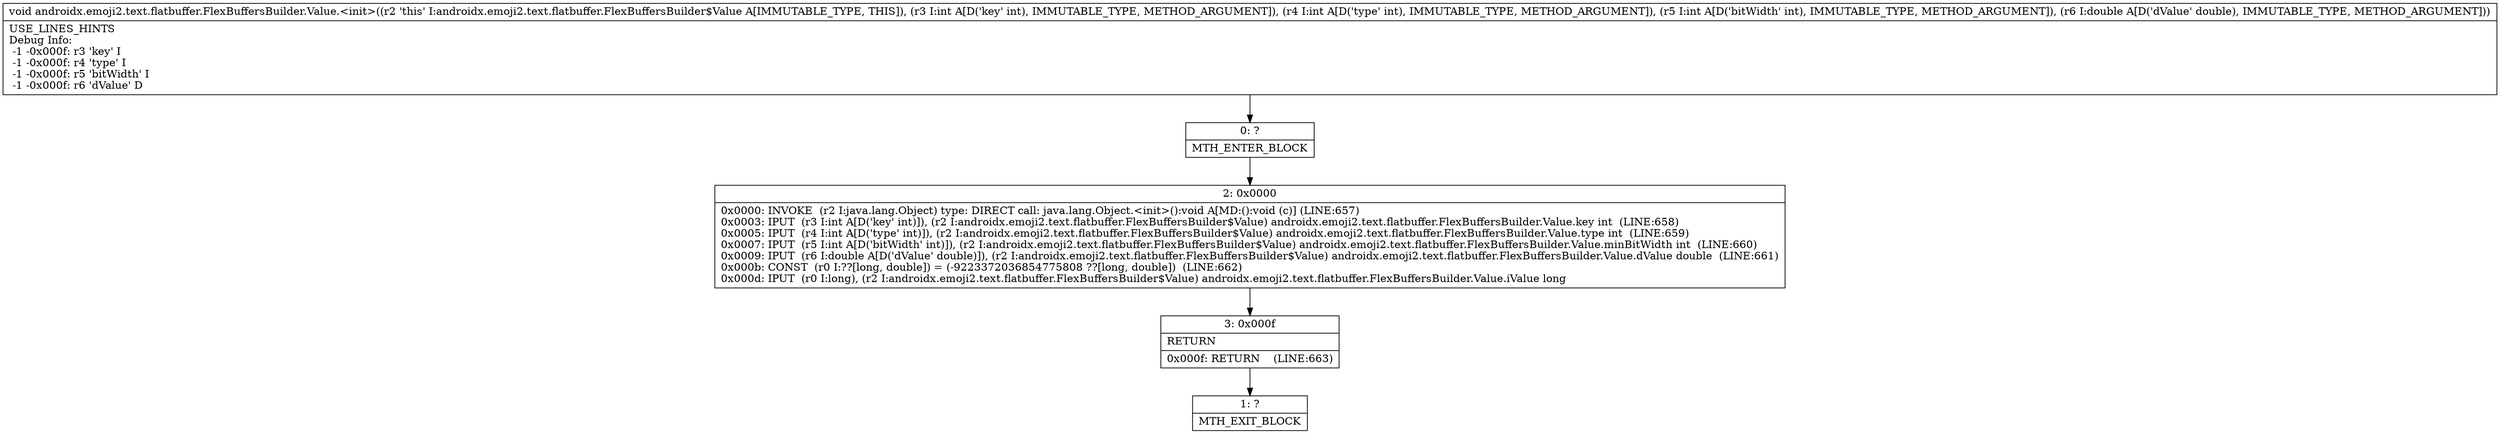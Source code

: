 digraph "CFG forandroidx.emoji2.text.flatbuffer.FlexBuffersBuilder.Value.\<init\>(IIID)V" {
Node_0 [shape=record,label="{0\:\ ?|MTH_ENTER_BLOCK\l}"];
Node_2 [shape=record,label="{2\:\ 0x0000|0x0000: INVOKE  (r2 I:java.lang.Object) type: DIRECT call: java.lang.Object.\<init\>():void A[MD:():void (c)] (LINE:657)\l0x0003: IPUT  (r3 I:int A[D('key' int)]), (r2 I:androidx.emoji2.text.flatbuffer.FlexBuffersBuilder$Value) androidx.emoji2.text.flatbuffer.FlexBuffersBuilder.Value.key int  (LINE:658)\l0x0005: IPUT  (r4 I:int A[D('type' int)]), (r2 I:androidx.emoji2.text.flatbuffer.FlexBuffersBuilder$Value) androidx.emoji2.text.flatbuffer.FlexBuffersBuilder.Value.type int  (LINE:659)\l0x0007: IPUT  (r5 I:int A[D('bitWidth' int)]), (r2 I:androidx.emoji2.text.flatbuffer.FlexBuffersBuilder$Value) androidx.emoji2.text.flatbuffer.FlexBuffersBuilder.Value.minBitWidth int  (LINE:660)\l0x0009: IPUT  (r6 I:double A[D('dValue' double)]), (r2 I:androidx.emoji2.text.flatbuffer.FlexBuffersBuilder$Value) androidx.emoji2.text.flatbuffer.FlexBuffersBuilder.Value.dValue double  (LINE:661)\l0x000b: CONST  (r0 I:??[long, double]) = (\-9223372036854775808 ??[long, double])  (LINE:662)\l0x000d: IPUT  (r0 I:long), (r2 I:androidx.emoji2.text.flatbuffer.FlexBuffersBuilder$Value) androidx.emoji2.text.flatbuffer.FlexBuffersBuilder.Value.iValue long \l}"];
Node_3 [shape=record,label="{3\:\ 0x000f|RETURN\l|0x000f: RETURN    (LINE:663)\l}"];
Node_1 [shape=record,label="{1\:\ ?|MTH_EXIT_BLOCK\l}"];
MethodNode[shape=record,label="{void androidx.emoji2.text.flatbuffer.FlexBuffersBuilder.Value.\<init\>((r2 'this' I:androidx.emoji2.text.flatbuffer.FlexBuffersBuilder$Value A[IMMUTABLE_TYPE, THIS]), (r3 I:int A[D('key' int), IMMUTABLE_TYPE, METHOD_ARGUMENT]), (r4 I:int A[D('type' int), IMMUTABLE_TYPE, METHOD_ARGUMENT]), (r5 I:int A[D('bitWidth' int), IMMUTABLE_TYPE, METHOD_ARGUMENT]), (r6 I:double A[D('dValue' double), IMMUTABLE_TYPE, METHOD_ARGUMENT]))  | USE_LINES_HINTS\lDebug Info:\l  \-1 \-0x000f: r3 'key' I\l  \-1 \-0x000f: r4 'type' I\l  \-1 \-0x000f: r5 'bitWidth' I\l  \-1 \-0x000f: r6 'dValue' D\l}"];
MethodNode -> Node_0;Node_0 -> Node_2;
Node_2 -> Node_3;
Node_3 -> Node_1;
}

